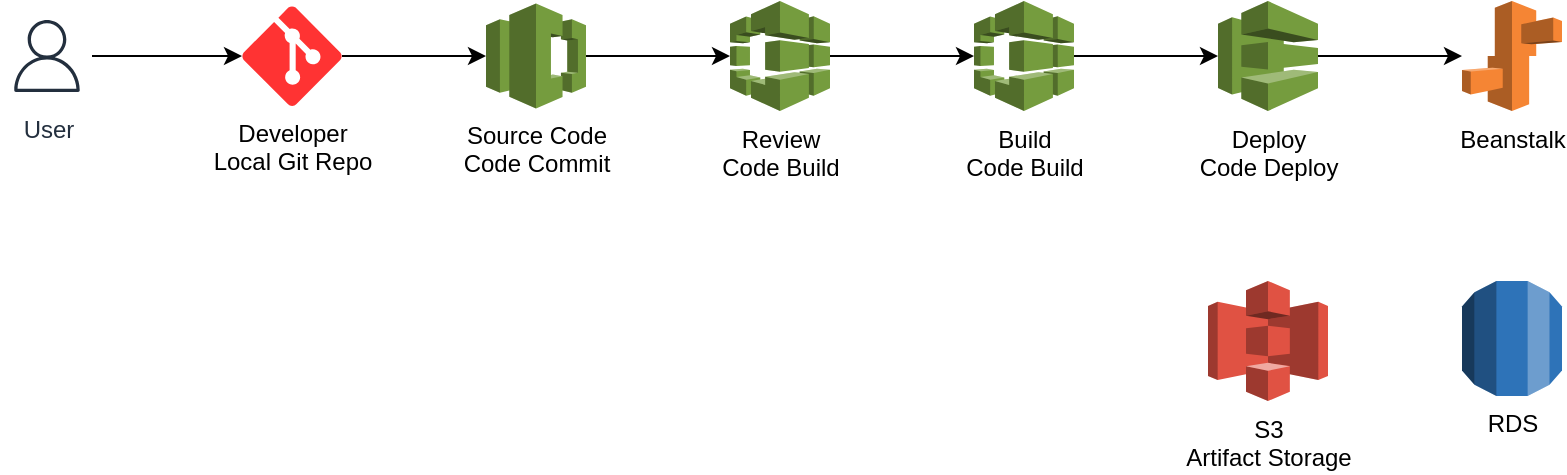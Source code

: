 <mxfile version="20.2.7" type="github">
  <diagram id="lx7-M-aAopA9tVtOG1mA" name="Page-1">
    <mxGraphModel dx="1045" dy="814" grid="1" gridSize="10" guides="1" tooltips="1" connect="1" arrows="1" fold="1" page="1" pageScale="1" pageWidth="850" pageHeight="1100" math="0" shadow="0">
      <root>
        <mxCell id="0" />
        <mxCell id="1" parent="0" />
        <mxCell id="MgWGCzpUl8yF8HyT7mXf-8" value="" style="edgeStyle=orthogonalEdgeStyle;rounded=0;orthogonalLoop=1;jettySize=auto;html=1;" edge="1" parent="1" source="MgWGCzpUl8yF8HyT7mXf-2" target="MgWGCzpUl8yF8HyT7mXf-6">
          <mxGeometry relative="1" as="geometry">
            <Array as="points">
              <mxPoint x="190" y="468" />
              <mxPoint x="190" y="468" />
            </Array>
          </mxGeometry>
        </mxCell>
        <mxCell id="MgWGCzpUl8yF8HyT7mXf-2" value="Developer&lt;br&gt;Local Git Repo" style="verticalLabelPosition=bottom;html=1;verticalAlign=top;align=center;strokeColor=none;fillColor=#FF3333;shape=mxgraph.azure.git_repository;" vertex="1" parent="1">
          <mxGeometry x="140" y="440" width="50" height="50" as="geometry" />
        </mxCell>
        <mxCell id="MgWGCzpUl8yF8HyT7mXf-5" value="" style="edgeStyle=orthogonalEdgeStyle;rounded=0;orthogonalLoop=1;jettySize=auto;html=1;" edge="1" parent="1" source="MgWGCzpUl8yF8HyT7mXf-4" target="MgWGCzpUl8yF8HyT7mXf-2">
          <mxGeometry relative="1" as="geometry" />
        </mxCell>
        <mxCell id="MgWGCzpUl8yF8HyT7mXf-4" value="User" style="sketch=0;outlineConnect=0;fontColor=#232F3E;gradientColor=none;strokeColor=#232F3E;fillColor=#ffffff;dashed=0;verticalLabelPosition=bottom;verticalAlign=top;align=center;html=1;fontSize=12;fontStyle=0;aspect=fixed;shape=mxgraph.aws4.resourceIcon;resIcon=mxgraph.aws4.user;" vertex="1" parent="1">
          <mxGeometry x="20" y="442.5" width="45" height="45" as="geometry" />
        </mxCell>
        <mxCell id="MgWGCzpUl8yF8HyT7mXf-11" value="" style="edgeStyle=orthogonalEdgeStyle;rounded=0;orthogonalLoop=1;jettySize=auto;html=1;" edge="1" parent="1" source="MgWGCzpUl8yF8HyT7mXf-6" target="MgWGCzpUl8yF8HyT7mXf-10">
          <mxGeometry relative="1" as="geometry">
            <Array as="points">
              <mxPoint x="290" y="469" />
              <mxPoint x="290" y="469" />
            </Array>
          </mxGeometry>
        </mxCell>
        <mxCell id="MgWGCzpUl8yF8HyT7mXf-6" value="Source Code&lt;br&gt;Code Commit" style="outlineConnect=0;dashed=0;verticalLabelPosition=bottom;verticalAlign=top;align=center;html=1;shape=mxgraph.aws3.codecommit;fillColor=#759C3E;gradientColor=none;" vertex="1" parent="1">
          <mxGeometry x="262" y="438.75" width="50" height="52.5" as="geometry" />
        </mxCell>
        <mxCell id="MgWGCzpUl8yF8HyT7mXf-13" value="" style="edgeStyle=orthogonalEdgeStyle;rounded=0;orthogonalLoop=1;jettySize=auto;html=1;" edge="1" parent="1" source="MgWGCzpUl8yF8HyT7mXf-10" target="MgWGCzpUl8yF8HyT7mXf-12">
          <mxGeometry relative="1" as="geometry" />
        </mxCell>
        <mxCell id="MgWGCzpUl8yF8HyT7mXf-10" value="Review&lt;br&gt;Code Build" style="outlineConnect=0;dashed=0;verticalLabelPosition=bottom;verticalAlign=top;align=center;html=1;shape=mxgraph.aws3.codebuild;fillColor=#759C3E;gradientColor=none;" vertex="1" parent="1">
          <mxGeometry x="384" y="437.5" width="50" height="55" as="geometry" />
        </mxCell>
        <mxCell id="MgWGCzpUl8yF8HyT7mXf-19" value="" style="edgeStyle=orthogonalEdgeStyle;rounded=0;orthogonalLoop=1;jettySize=auto;html=1;" edge="1" parent="1" source="MgWGCzpUl8yF8HyT7mXf-12" target="MgWGCzpUl8yF8HyT7mXf-14">
          <mxGeometry relative="1" as="geometry" />
        </mxCell>
        <mxCell id="MgWGCzpUl8yF8HyT7mXf-12" value="Build&lt;br&gt;Code Build" style="outlineConnect=0;dashed=0;verticalLabelPosition=bottom;verticalAlign=top;align=center;html=1;shape=mxgraph.aws3.codebuild;fillColor=#759C3E;gradientColor=none;" vertex="1" parent="1">
          <mxGeometry x="506" y="437.5" width="50" height="55" as="geometry" />
        </mxCell>
        <mxCell id="MgWGCzpUl8yF8HyT7mXf-20" value="" style="edgeStyle=orthogonalEdgeStyle;rounded=0;orthogonalLoop=1;jettySize=auto;html=1;" edge="1" parent="1" source="MgWGCzpUl8yF8HyT7mXf-14" target="MgWGCzpUl8yF8HyT7mXf-16">
          <mxGeometry relative="1" as="geometry" />
        </mxCell>
        <mxCell id="MgWGCzpUl8yF8HyT7mXf-14" value="Deploy&lt;br&gt;Code Deploy" style="outlineConnect=0;dashed=0;verticalLabelPosition=bottom;verticalAlign=top;align=center;html=1;shape=mxgraph.aws3.codedeploy;fillColor=#759C3E;gradientColor=none;" vertex="1" parent="1">
          <mxGeometry x="628" y="437.5" width="50" height="55" as="geometry" />
        </mxCell>
        <mxCell id="MgWGCzpUl8yF8HyT7mXf-16" value="Beanstalk" style="outlineConnect=0;dashed=0;verticalLabelPosition=bottom;verticalAlign=top;align=center;html=1;shape=mxgraph.aws3.elastic_beanstalk;fillColor=#F58534;gradientColor=none;" vertex="1" parent="1">
          <mxGeometry x="750" y="437.5" width="50" height="55" as="geometry" />
        </mxCell>
        <mxCell id="MgWGCzpUl8yF8HyT7mXf-17" value="RDS" style="outlineConnect=0;dashed=0;verticalLabelPosition=bottom;verticalAlign=top;align=center;html=1;shape=mxgraph.aws3.rds;fillColor=#2E73B8;gradientColor=none;" vertex="1" parent="1">
          <mxGeometry x="750" y="577.5" width="50" height="57.5" as="geometry" />
        </mxCell>
        <mxCell id="MgWGCzpUl8yF8HyT7mXf-18" value="S3&lt;br&gt;Artifact Storage" style="outlineConnect=0;dashed=0;verticalLabelPosition=bottom;verticalAlign=top;align=center;html=1;shape=mxgraph.aws3.s3;fillColor=#E05243;gradientColor=none;" vertex="1" parent="1">
          <mxGeometry x="623" y="577.5" width="60" height="60" as="geometry" />
        </mxCell>
      </root>
    </mxGraphModel>
  </diagram>
</mxfile>
